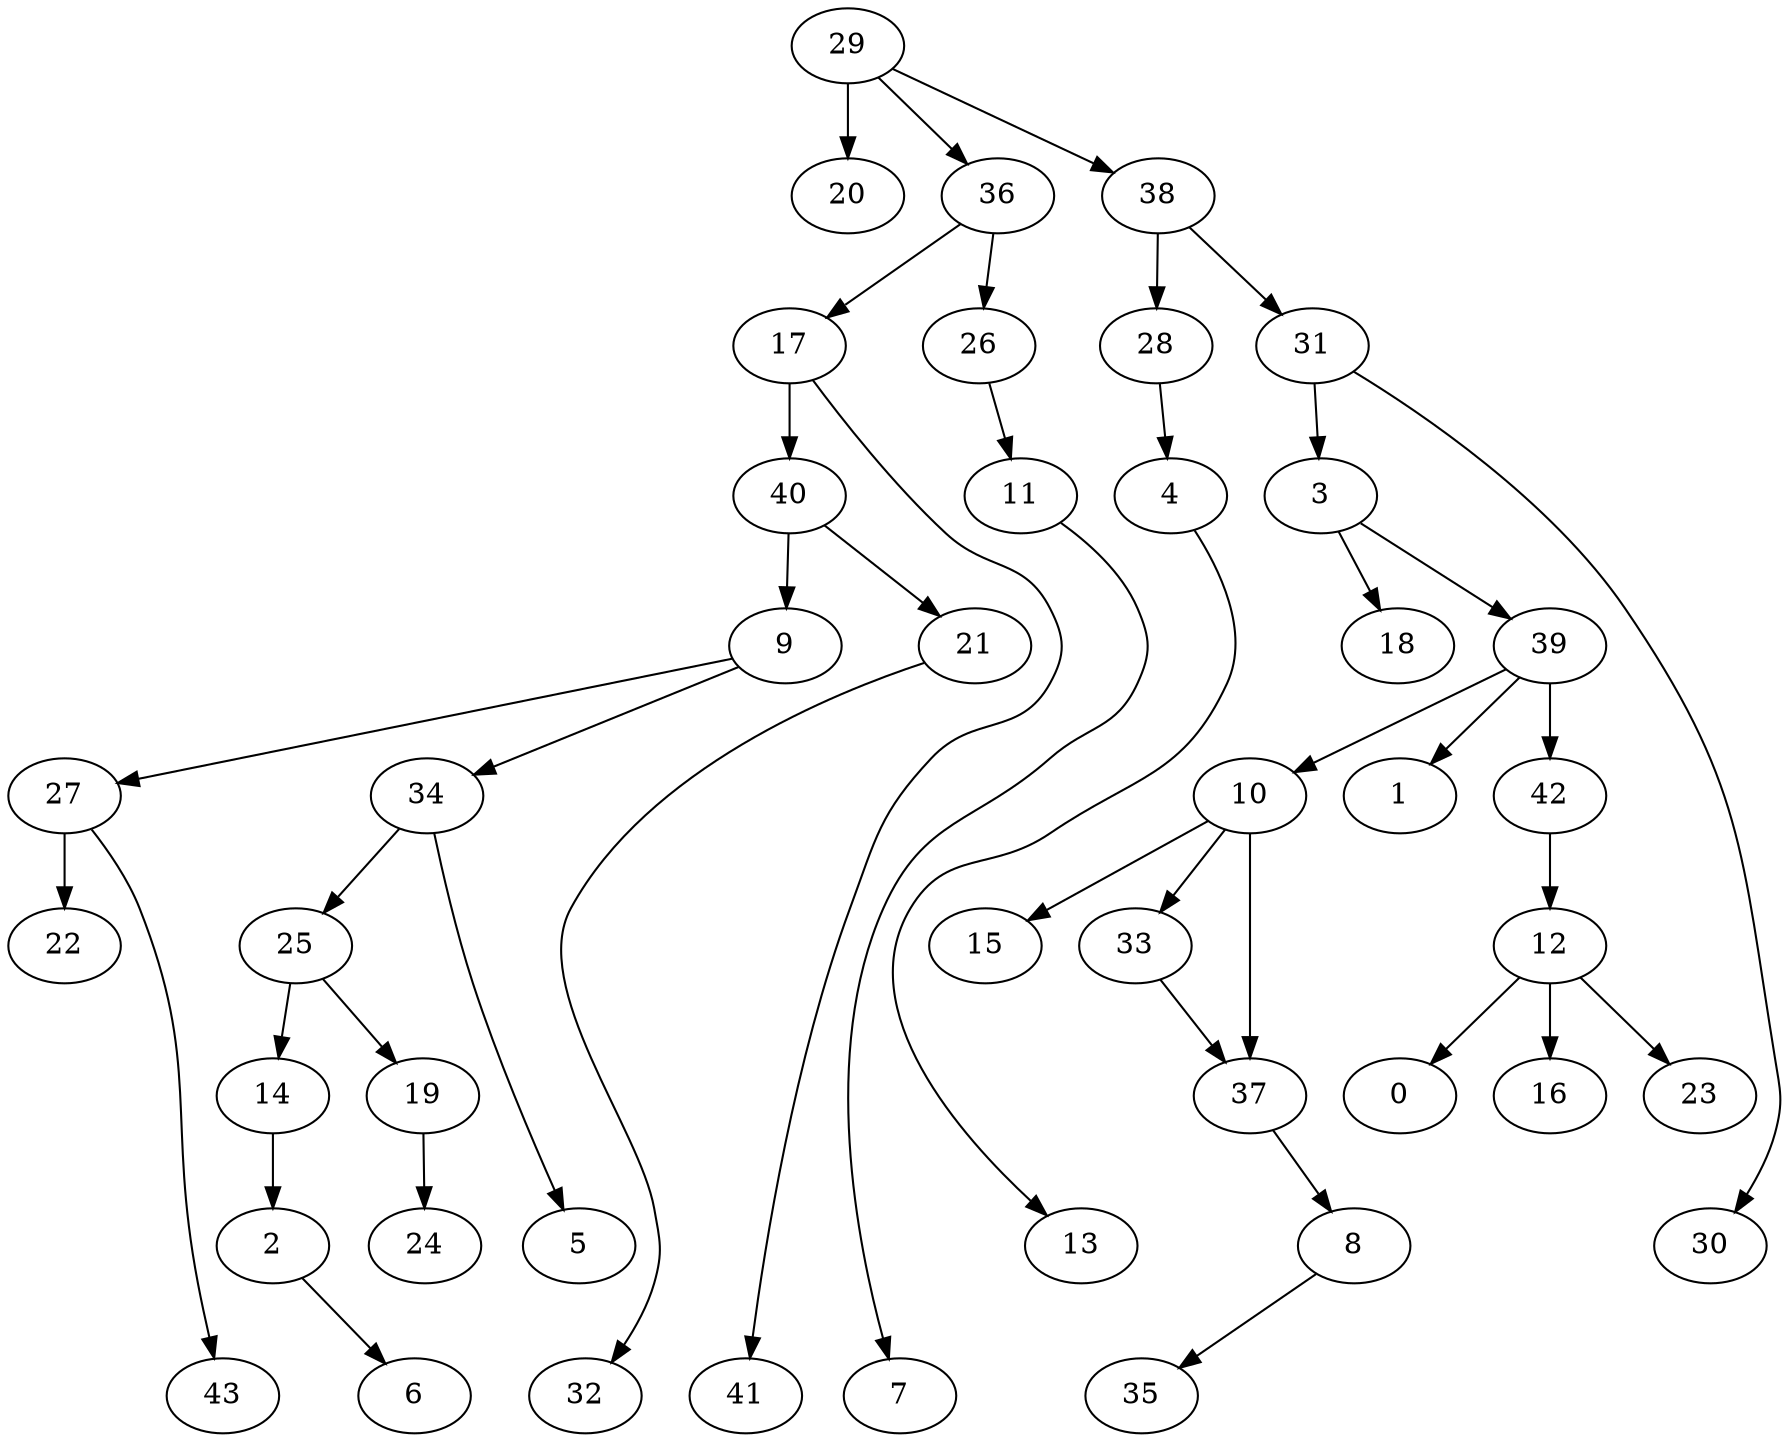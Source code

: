digraph G {
    2;
    6;
    3;
    18;
    39;
    10;
    1;
    42;
    15;
    33;
    37;
    12;
    4;
    13;
    8;
    35;
    9;
    27;
    34;
    22;
    43;
    25;
    5;
    14;
    19;
    11;
    7;
    0;
    16;
    23;
    17;
    40;
    41;
    21;
    32;
    24;
    26;
    28;
    29;
    20;
    36;
    38;
    31;
    30;
    2 -> 6 [weight=0];
    3 -> 18 [weight=0];
    3 -> 39 [weight=0];
    39 -> 10 [weight=0];
    39 -> 1 [weight=0];
    39 -> 42 [weight=1];
    10 -> 15 [weight=0];
    10 -> 33 [weight=0];
    10 -> 37 [weight=1];
    42 -> 12 [weight=0];
    33 -> 37 [weight=0];
    37 -> 8 [weight=0];
    12 -> 0 [weight=0];
    12 -> 16 [weight=1];
    12 -> 23 [weight=0];
    4 -> 13 [weight=0];
    8 -> 35 [weight=0];
    9 -> 27 [weight=0];
    9 -> 34 [weight=0];
    27 -> 22 [weight=1];
    27 -> 43 [weight=0];
    34 -> 25 [weight=0];
    34 -> 5 [weight=0];
    25 -> 14 [weight=0];
    25 -> 19 [weight=0];
    14 -> 2 [weight=0];
    19 -> 24 [weight=0];
    11 -> 7 [weight=0];
    17 -> 40 [weight=1];
    17 -> 41 [weight=0];
    40 -> 9 [weight=0];
    40 -> 21 [weight=0];
    21 -> 32 [weight=0];
    26 -> 11 [weight=0];
    28 -> 4 [weight=0];
    29 -> 20 [weight=2];
    29 -> 36 [weight=0];
    29 -> 38 [weight=0];
    36 -> 17 [weight=0];
    36 -> 26 [weight=0];
    38 -> 28 [weight=0];
    38 -> 31 [weight=0];
    31 -> 3 [weight=0];
    31 -> 30 [weight=0];
}
